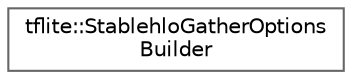 digraph "Graphical Class Hierarchy"
{
 // LATEX_PDF_SIZE
  bgcolor="transparent";
  edge [fontname=Helvetica,fontsize=10,labelfontname=Helvetica,labelfontsize=10];
  node [fontname=Helvetica,fontsize=10,shape=box,height=0.2,width=0.4];
  rankdir="LR";
  Node0 [id="Node000000",label="tflite::StablehloGatherOptions\lBuilder",height=0.2,width=0.4,color="grey40", fillcolor="white", style="filled",URL="$structtflite_1_1_stablehlo_gather_options_builder.html",tooltip=" "];
}

